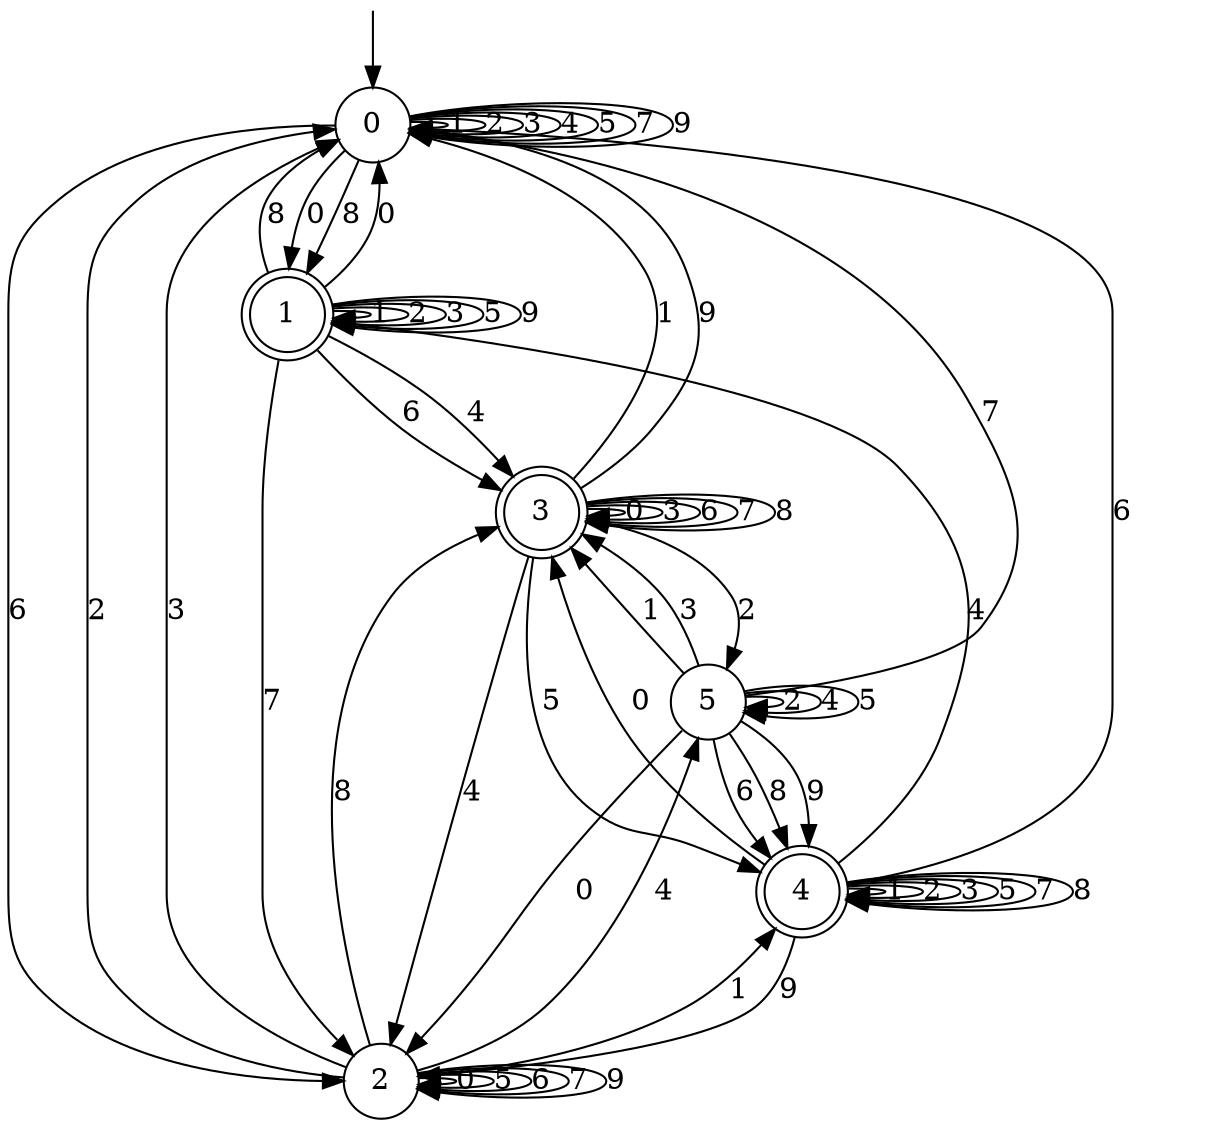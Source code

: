 digraph g {

	s0 [shape="circle" label="0"];
	s1 [shape="doublecircle" label="1"];
	s2 [shape="circle" label="2"];
	s3 [shape="doublecircle" label="3"];
	s4 [shape="doublecircle" label="4"];
	s5 [shape="circle" label="5"];
	s0 -> s1 [label="0"];
	s0 -> s0 [label="1"];
	s0 -> s0 [label="2"];
	s0 -> s0 [label="3"];
	s0 -> s0 [label="4"];
	s0 -> s0 [label="5"];
	s0 -> s2 [label="6"];
	s0 -> s0 [label="7"];
	s0 -> s1 [label="8"];
	s0 -> s0 [label="9"];
	s1 -> s0 [label="0"];
	s1 -> s1 [label="1"];
	s1 -> s1 [label="2"];
	s1 -> s1 [label="3"];
	s1 -> s3 [label="4"];
	s1 -> s1 [label="5"];
	s1 -> s3 [label="6"];
	s1 -> s2 [label="7"];
	s1 -> s0 [label="8"];
	s1 -> s1 [label="9"];
	s2 -> s2 [label="0"];
	s2 -> s4 [label="1"];
	s2 -> s0 [label="2"];
	s2 -> s0 [label="3"];
	s2 -> s5 [label="4"];
	s2 -> s2 [label="5"];
	s2 -> s2 [label="6"];
	s2 -> s2 [label="7"];
	s2 -> s3 [label="8"];
	s2 -> s2 [label="9"];
	s3 -> s3 [label="0"];
	s3 -> s0 [label="1"];
	s3 -> s5 [label="2"];
	s3 -> s3 [label="3"];
	s3 -> s2 [label="4"];
	s3 -> s4 [label="5"];
	s3 -> s3 [label="6"];
	s3 -> s3 [label="7"];
	s3 -> s3 [label="8"];
	s3 -> s0 [label="9"];
	s4 -> s3 [label="0"];
	s4 -> s4 [label="1"];
	s4 -> s4 [label="2"];
	s4 -> s4 [label="3"];
	s4 -> s1 [label="4"];
	s4 -> s4 [label="5"];
	s4 -> s0 [label="6"];
	s4 -> s4 [label="7"];
	s4 -> s4 [label="8"];
	s4 -> s2 [label="9"];
	s5 -> s2 [label="0"];
	s5 -> s3 [label="1"];
	s5 -> s5 [label="2"];
	s5 -> s3 [label="3"];
	s5 -> s5 [label="4"];
	s5 -> s5 [label="5"];
	s5 -> s4 [label="6"];
	s5 -> s0 [label="7"];
	s5 -> s4 [label="8"];
	s5 -> s4 [label="9"];

__start0 [label="" shape="none" width="0" height="0"];
__start0 -> s0;

}
